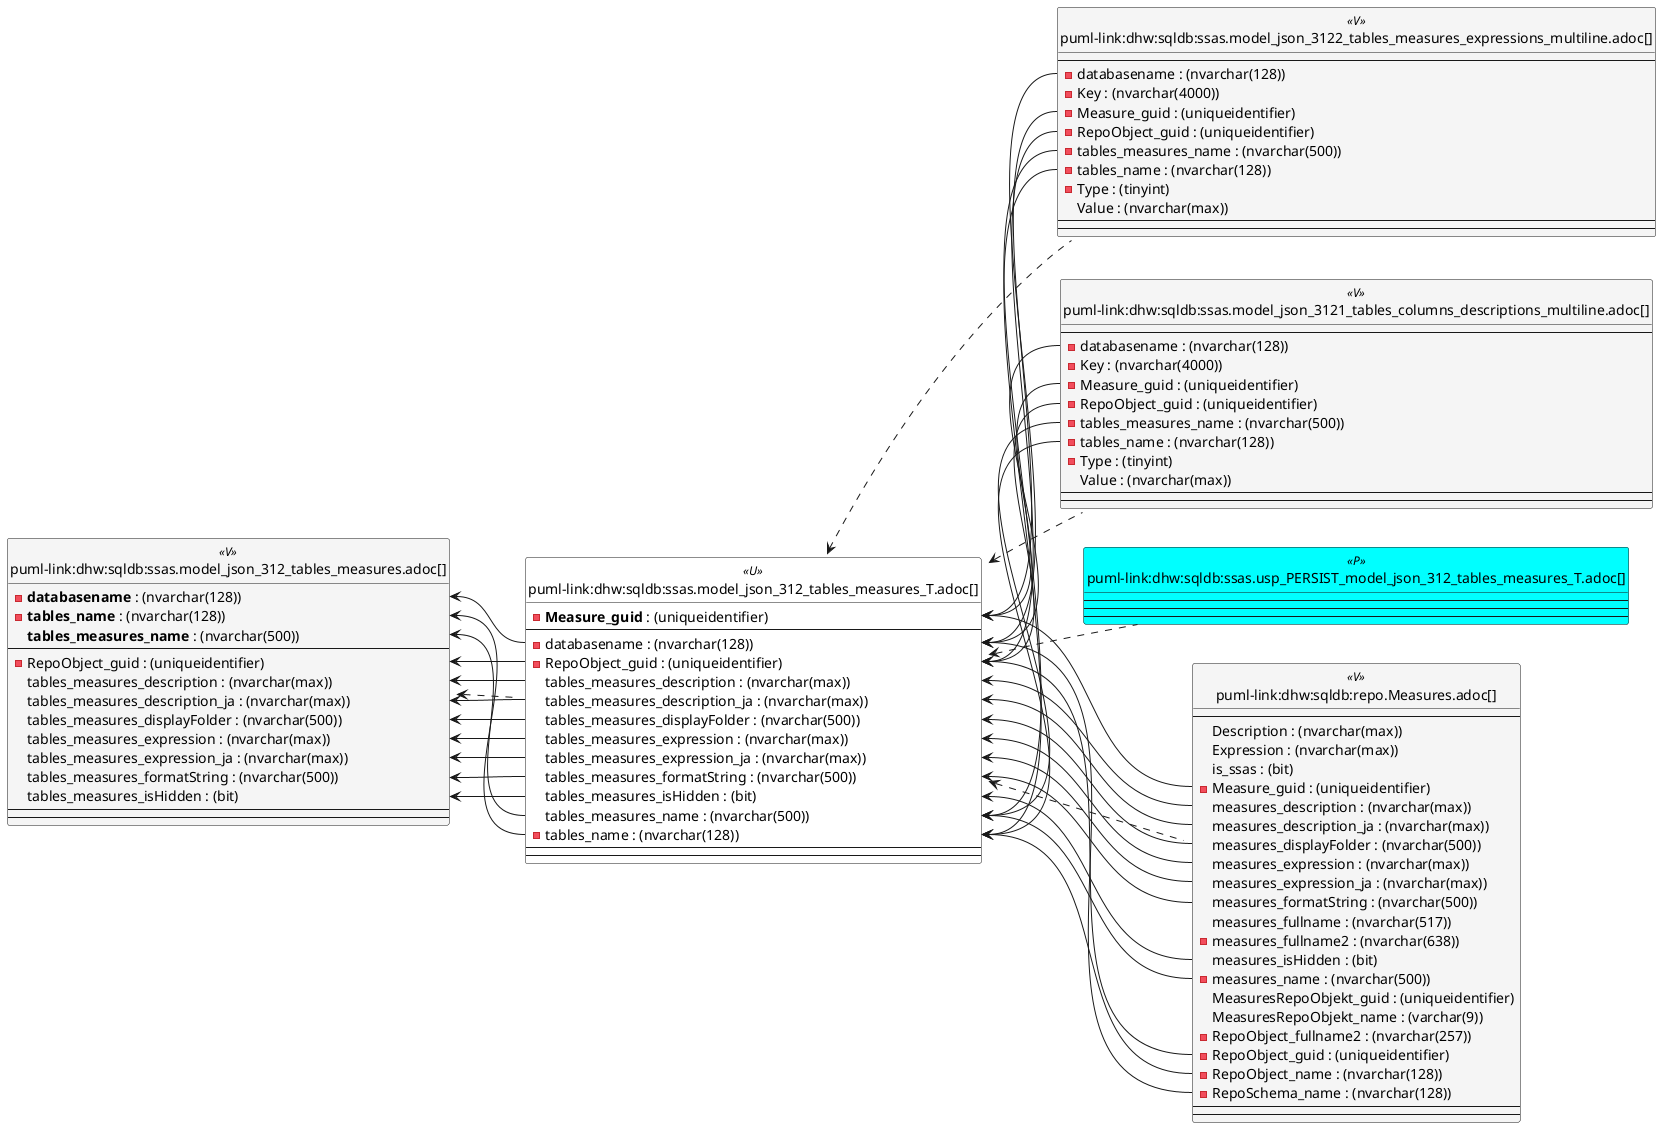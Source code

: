 @startuml
left to right direction
'top to bottom direction
hide circle
'avoide "." issues:
set namespaceSeparator none


skinparam class {
  BackgroundColor White
  BackgroundColor<<FN>> Yellow
  BackgroundColor<<FS>> Yellow
  BackgroundColor<<FT>> LightGray
  BackgroundColor<<IF>> Yellow
  BackgroundColor<<IS>> Yellow
  BackgroundColor<<P>> Aqua
  BackgroundColor<<PC>> Aqua
  BackgroundColor<<SN>> Yellow
  BackgroundColor<<SO>> SlateBlue
  BackgroundColor<<TF>> LightGray
  BackgroundColor<<TR>> Tomato
  BackgroundColor<<U>> White
  BackgroundColor<<V>> WhiteSmoke
  BackgroundColor<<X>> Aqua
  BackgroundColor<<external>> AliceBlue
}


entity "puml-link:dhw:sqldb:repo.Measures.adoc[]" as repo.Measures << V >> {
  --
  Description : (nvarchar(max))
  Expression : (nvarchar(max))
  is_ssas : (bit)
  - Measure_guid : (uniqueidentifier)
  measures_description : (nvarchar(max))
  measures_description_ja : (nvarchar(max))
  measures_displayFolder : (nvarchar(500))
  measures_expression : (nvarchar(max))
  measures_expression_ja : (nvarchar(max))
  measures_formatString : (nvarchar(500))
  measures_fullname : (nvarchar(517))
  - measures_fullname2 : (nvarchar(638))
  measures_isHidden : (bit)
  - measures_name : (nvarchar(500))
  MeasuresRepoObjekt_guid : (uniqueidentifier)
  MeasuresRepoObjekt_name : (varchar(9))
  - RepoObject_fullname2 : (nvarchar(257))
  - RepoObject_guid : (uniqueidentifier)
  - RepoObject_name : (nvarchar(128))
  - RepoSchema_name : (nvarchar(128))
  --
  --
}

entity "puml-link:dhw:sqldb:ssas.model_json_312_tables_measures.adoc[]" as ssas.model_json_312_tables_measures << V >> {
  - **databasename** : (nvarchar(128))
  - **tables_name** : (nvarchar(128))
  **tables_measures_name** : (nvarchar(500))
  --
  - RepoObject_guid : (uniqueidentifier)
  tables_measures_description : (nvarchar(max))
  tables_measures_description_ja : (nvarchar(max))
  tables_measures_displayFolder : (nvarchar(500))
  tables_measures_expression : (nvarchar(max))
  tables_measures_expression_ja : (nvarchar(max))
  tables_measures_formatString : (nvarchar(500))
  tables_measures_isHidden : (bit)
  --
  --
}

entity "puml-link:dhw:sqldb:ssas.model_json_312_tables_measures_T.adoc[]" as ssas.model_json_312_tables_measures_T << U >> {
  - **Measure_guid** : (uniqueidentifier)
  --
  - databasename : (nvarchar(128))
  - RepoObject_guid : (uniqueidentifier)
  tables_measures_description : (nvarchar(max))
  tables_measures_description_ja : (nvarchar(max))
  tables_measures_displayFolder : (nvarchar(500))
  tables_measures_expression : (nvarchar(max))
  tables_measures_expression_ja : (nvarchar(max))
  tables_measures_formatString : (nvarchar(500))
  tables_measures_isHidden : (bit)
  tables_measures_name : (nvarchar(500))
  - tables_name : (nvarchar(128))
  --
  --
}

entity "puml-link:dhw:sqldb:ssas.model_json_3121_tables_columns_descriptions_multiline.adoc[]" as ssas.model_json_3121_tables_columns_descriptions_multiline << V >> {
  --
  - databasename : (nvarchar(128))
  - Key : (nvarchar(4000))
  - Measure_guid : (uniqueidentifier)
  - RepoObject_guid : (uniqueidentifier)
  - tables_measures_name : (nvarchar(500))
  - tables_name : (nvarchar(128))
  - Type : (tinyint)
  Value : (nvarchar(max))
  --
  --
}

entity "puml-link:dhw:sqldb:ssas.model_json_3122_tables_measures_expressions_multiline.adoc[]" as ssas.model_json_3122_tables_measures_expressions_multiline << V >> {
  --
  - databasename : (nvarchar(128))
  - Key : (nvarchar(4000))
  - Measure_guid : (uniqueidentifier)
  - RepoObject_guid : (uniqueidentifier)
  - tables_measures_name : (nvarchar(500))
  - tables_name : (nvarchar(128))
  - Type : (tinyint)
  Value : (nvarchar(max))
  --
  --
}

entity "puml-link:dhw:sqldb:ssas.usp_PERSIST_model_json_312_tables_measures_T.adoc[]" as ssas.usp_PERSIST_model_json_312_tables_measures_T << P >> {
  --
  --
  --
}

ssas.model_json_312_tables_measures <.. ssas.model_json_312_tables_measures_T
ssas.model_json_312_tables_measures_T <.. repo.Measures
ssas.model_json_312_tables_measures_T <.. ssas.model_json_3121_tables_columns_descriptions_multiline
ssas.model_json_312_tables_measures_T <.. ssas.model_json_3122_tables_measures_expressions_multiline
ssas.model_json_312_tables_measures_T <.. ssas.usp_PERSIST_model_json_312_tables_measures_T
"ssas.model_json_312_tables_measures::databasename" <-- "ssas.model_json_312_tables_measures_T::databasename"
"ssas.model_json_312_tables_measures::RepoObject_guid" <-- "ssas.model_json_312_tables_measures_T::RepoObject_guid"
"ssas.model_json_312_tables_measures::tables_measures_description" <-- "ssas.model_json_312_tables_measures_T::tables_measures_description"
"ssas.model_json_312_tables_measures::tables_measures_description_ja" <-- "ssas.model_json_312_tables_measures_T::tables_measures_description_ja"
"ssas.model_json_312_tables_measures::tables_measures_displayFolder" <-- "ssas.model_json_312_tables_measures_T::tables_measures_displayFolder"
"ssas.model_json_312_tables_measures::tables_measures_expression" <-- "ssas.model_json_312_tables_measures_T::tables_measures_expression"
"ssas.model_json_312_tables_measures::tables_measures_expression_ja" <-- "ssas.model_json_312_tables_measures_T::tables_measures_expression_ja"
"ssas.model_json_312_tables_measures::tables_measures_formatString" <-- "ssas.model_json_312_tables_measures_T::tables_measures_formatString"
"ssas.model_json_312_tables_measures::tables_measures_isHidden" <-- "ssas.model_json_312_tables_measures_T::tables_measures_isHidden"
"ssas.model_json_312_tables_measures::tables_measures_name" <-- "ssas.model_json_312_tables_measures_T::tables_measures_name"
"ssas.model_json_312_tables_measures::tables_name" <-- "ssas.model_json_312_tables_measures_T::tables_name"
"ssas.model_json_312_tables_measures_T::databasename" <-- "ssas.model_json_3121_tables_columns_descriptions_multiline::databasename"
"ssas.model_json_312_tables_measures_T::databasename" <-- "repo.Measures::RepoSchema_name"
"ssas.model_json_312_tables_measures_T::databasename" <-- "ssas.model_json_3122_tables_measures_expressions_multiline::databasename"
"ssas.model_json_312_tables_measures_T::Measure_guid" <-- "ssas.model_json_3121_tables_columns_descriptions_multiline::Measure_guid"
"ssas.model_json_312_tables_measures_T::Measure_guid" <-- "repo.Measures::Measure_guid"
"ssas.model_json_312_tables_measures_T::Measure_guid" <-- "ssas.model_json_3122_tables_measures_expressions_multiline::Measure_guid"
"ssas.model_json_312_tables_measures_T::RepoObject_guid" <-- "ssas.model_json_3121_tables_columns_descriptions_multiline::RepoObject_guid"
"ssas.model_json_312_tables_measures_T::RepoObject_guid" <-- "repo.Measures::RepoObject_guid"
"ssas.model_json_312_tables_measures_T::RepoObject_guid" <-- "ssas.model_json_3122_tables_measures_expressions_multiline::RepoObject_guid"
"ssas.model_json_312_tables_measures_T::tables_measures_description" <-- "repo.Measures::measures_description"
"ssas.model_json_312_tables_measures_T::tables_measures_description_ja" <-- "repo.Measures::measures_description_ja"
"ssas.model_json_312_tables_measures_T::tables_measures_displayFolder" <-- "repo.Measures::measures_displayFolder"
"ssas.model_json_312_tables_measures_T::tables_measures_expression" <-- "repo.Measures::measures_expression"
"ssas.model_json_312_tables_measures_T::tables_measures_expression_ja" <-- "repo.Measures::measures_expression_ja"
"ssas.model_json_312_tables_measures_T::tables_measures_formatString" <-- "repo.Measures::measures_formatString"
"ssas.model_json_312_tables_measures_T::tables_measures_isHidden" <-- "repo.Measures::measures_isHidden"
"ssas.model_json_312_tables_measures_T::tables_measures_name" <-- "ssas.model_json_3121_tables_columns_descriptions_multiline::tables_measures_name"
"ssas.model_json_312_tables_measures_T::tables_measures_name" <-- "repo.Measures::measures_name"
"ssas.model_json_312_tables_measures_T::tables_measures_name" <-- "ssas.model_json_3122_tables_measures_expressions_multiline::tables_measures_name"
"ssas.model_json_312_tables_measures_T::tables_name" <-- "ssas.model_json_3121_tables_columns_descriptions_multiline::tables_name"
"ssas.model_json_312_tables_measures_T::tables_name" <-- "repo.Measures::RepoObject_name"
"ssas.model_json_312_tables_measures_T::tables_name" <-- "ssas.model_json_3122_tables_measures_expressions_multiline::tables_name"
@enduml

